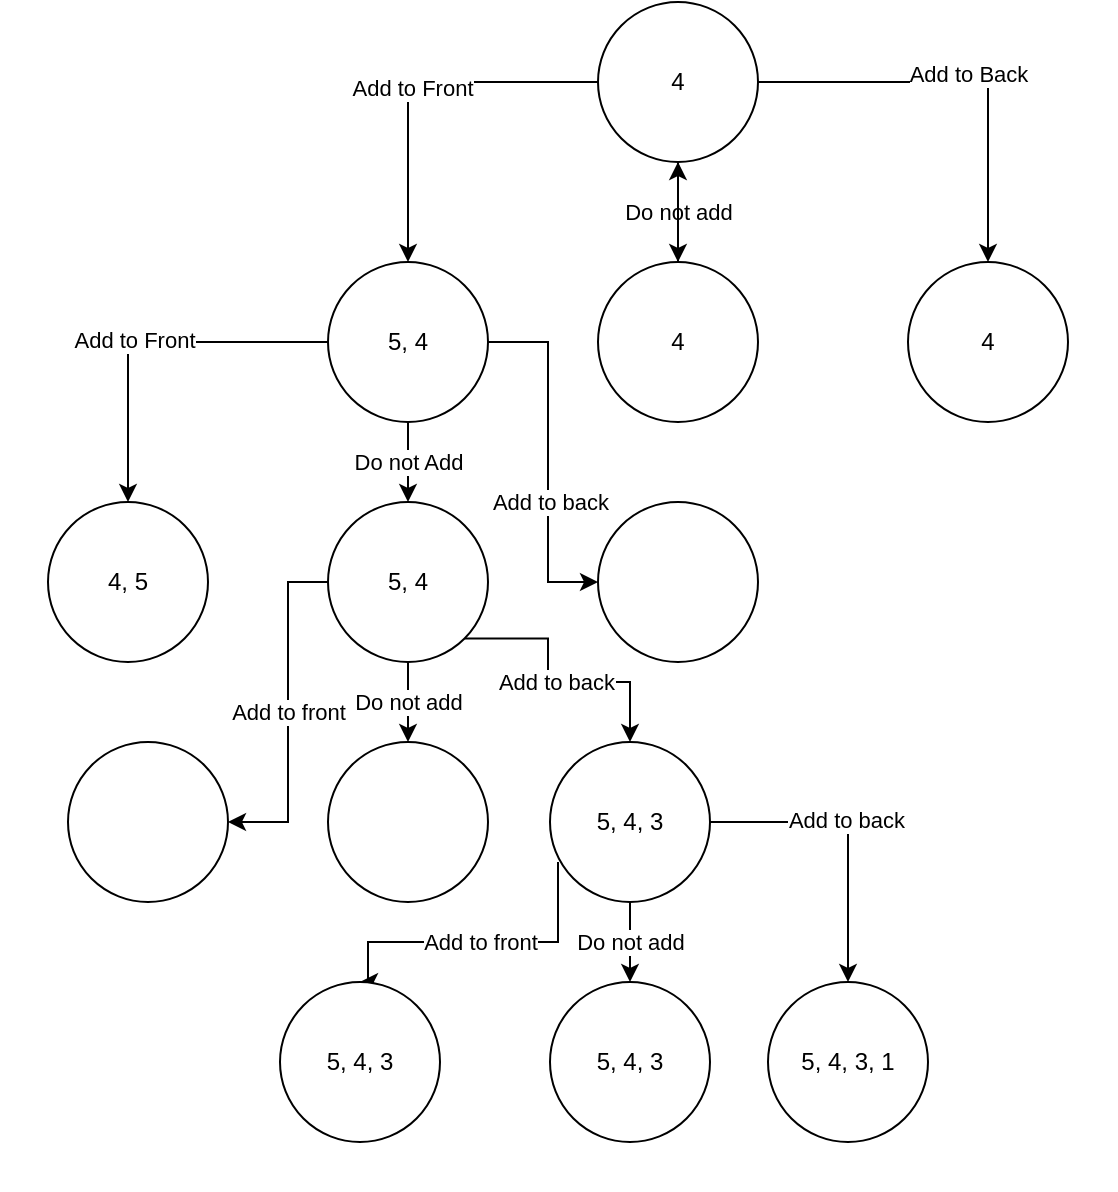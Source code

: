 <mxfile version="15.3.0" type="device"><diagram id="IHXcwVFMMdgeA_3OxnaF" name="Page-1"><mxGraphModel dx="868" dy="482" grid="1" gridSize="10" guides="1" tooltips="1" connect="1" arrows="1" fold="1" page="1" pageScale="1" pageWidth="850" pageHeight="1100" math="0" shadow="0"><root><mxCell id="0"/><mxCell id="1" parent="0"/><mxCell id="N8__dncogPtE2A-ZlNMH-4" value="" style="edgeStyle=orthogonalEdgeStyle;rounded=0;orthogonalLoop=1;jettySize=auto;html=1;" edge="1" parent="1" source="N8__dncogPtE2A-ZlNMH-1" target="N8__dncogPtE2A-ZlNMH-3"><mxGeometry relative="1" as="geometry"/></mxCell><mxCell id="N8__dncogPtE2A-ZlNMH-6" value="Add to Front" style="edgeLabel;html=1;align=center;verticalAlign=middle;resizable=0;points=[];" vertex="1" connectable="0" parent="N8__dncogPtE2A-ZlNMH-4"><mxGeometry x="0.007" y="3" relative="1" as="geometry"><mxPoint as="offset"/></mxGeometry></mxCell><mxCell id="N8__dncogPtE2A-ZlNMH-8" value="" style="edgeStyle=orthogonalEdgeStyle;rounded=0;orthogonalLoop=1;jettySize=auto;html=1;" edge="1" parent="1" source="N8__dncogPtE2A-ZlNMH-1" target="N8__dncogPtE2A-ZlNMH-7"><mxGeometry relative="1" as="geometry"/></mxCell><mxCell id="N8__dncogPtE2A-ZlNMH-9" value="Add to Back" style="edgeLabel;html=1;align=center;verticalAlign=middle;resizable=0;points=[];" vertex="1" connectable="0" parent="N8__dncogPtE2A-ZlNMH-8"><mxGeometry x="0.021" y="4" relative="1" as="geometry"><mxPoint as="offset"/></mxGeometry></mxCell><mxCell id="N8__dncogPtE2A-ZlNMH-11" value="Do not add" style="edgeStyle=orthogonalEdgeStyle;rounded=0;orthogonalLoop=1;jettySize=auto;html=1;" edge="1" parent="1" source="N8__dncogPtE2A-ZlNMH-1" target="N8__dncogPtE2A-ZlNMH-10"><mxGeometry relative="1" as="geometry"/></mxCell><mxCell id="N8__dncogPtE2A-ZlNMH-1" value="4" style="ellipse;whiteSpace=wrap;html=1;aspect=fixed;" vertex="1" parent="1"><mxGeometry x="385" y="60" width="80" height="80" as="geometry"/></mxCell><mxCell id="N8__dncogPtE2A-ZlNMH-16" value="" style="edgeStyle=orthogonalEdgeStyle;rounded=0;orthogonalLoop=1;jettySize=auto;html=1;" edge="1" parent="1" source="N8__dncogPtE2A-ZlNMH-3" target="N8__dncogPtE2A-ZlNMH-15"><mxGeometry relative="1" as="geometry"/></mxCell><mxCell id="N8__dncogPtE2A-ZlNMH-17" value="Add to Front" style="edgeLabel;html=1;align=center;verticalAlign=middle;resizable=0;points=[];" vertex="1" connectable="0" parent="N8__dncogPtE2A-ZlNMH-16"><mxGeometry x="0.078" y="-1" relative="1" as="geometry"><mxPoint as="offset"/></mxGeometry></mxCell><mxCell id="N8__dncogPtE2A-ZlNMH-19" value="Do not Add" style="edgeStyle=orthogonalEdgeStyle;rounded=0;orthogonalLoop=1;jettySize=auto;html=1;" edge="1" parent="1" source="N8__dncogPtE2A-ZlNMH-3" target="N8__dncogPtE2A-ZlNMH-18"><mxGeometry relative="1" as="geometry"/></mxCell><mxCell id="N8__dncogPtE2A-ZlNMH-24" style="edgeStyle=orthogonalEdgeStyle;rounded=0;orthogonalLoop=1;jettySize=auto;html=1;" edge="1" parent="1" source="N8__dncogPtE2A-ZlNMH-3" target="N8__dncogPtE2A-ZlNMH-23"><mxGeometry relative="1" as="geometry"><Array as="points"><mxPoint x="360" y="230"/><mxPoint x="360" y="350"/></Array></mxGeometry></mxCell><mxCell id="N8__dncogPtE2A-ZlNMH-25" value="Add to back" style="edgeLabel;html=1;align=center;verticalAlign=middle;resizable=0;points=[];" vertex="1" connectable="0" parent="N8__dncogPtE2A-ZlNMH-24"><mxGeometry x="-0.109" y="-2" relative="1" as="geometry"><mxPoint x="3" y="32" as="offset"/></mxGeometry></mxCell><mxCell id="N8__dncogPtE2A-ZlNMH-3" value="5, 4" style="ellipse;whiteSpace=wrap;html=1;aspect=fixed;" vertex="1" parent="1"><mxGeometry x="250" y="190" width="80" height="80" as="geometry"/></mxCell><mxCell id="N8__dncogPtE2A-ZlNMH-7" value="4" style="ellipse;whiteSpace=wrap;html=1;aspect=fixed;" vertex="1" parent="1"><mxGeometry x="540" y="190" width="80" height="80" as="geometry"/></mxCell><mxCell id="N8__dncogPtE2A-ZlNMH-12" value="" style="edgeStyle=orthogonalEdgeStyle;rounded=0;orthogonalLoop=1;jettySize=auto;html=1;" edge="1" parent="1" source="N8__dncogPtE2A-ZlNMH-10" target="N8__dncogPtE2A-ZlNMH-1"><mxGeometry relative="1" as="geometry"/></mxCell><mxCell id="N8__dncogPtE2A-ZlNMH-10" value="4" style="ellipse;whiteSpace=wrap;html=1;aspect=fixed;" vertex="1" parent="1"><mxGeometry x="385" y="190" width="80" height="80" as="geometry"/></mxCell><mxCell id="N8__dncogPtE2A-ZlNMH-13" value="" style="shape=image;html=1;verticalAlign=top;verticalLabelPosition=bottom;labelBackgroundColor=#ffffff;imageAspect=0;aspect=fixed;image=https://cdn4.iconfinder.com/data/icons/feather/24/x-128.png" vertex="1" parent="1"><mxGeometry x="361" y="166" width="128" height="128" as="geometry"/></mxCell><mxCell id="N8__dncogPtE2A-ZlNMH-14" value="" style="shape=image;html=1;verticalAlign=top;verticalLabelPosition=bottom;labelBackgroundColor=#ffffff;imageAspect=0;aspect=fixed;image=https://cdn4.iconfinder.com/data/icons/feather/24/x-128.png" vertex="1" parent="1"><mxGeometry x="516" y="166" width="128" height="128" as="geometry"/></mxCell><mxCell id="N8__dncogPtE2A-ZlNMH-15" value="4, 5" style="ellipse;whiteSpace=wrap;html=1;aspect=fixed;" vertex="1" parent="1"><mxGeometry x="110" y="310" width="80" height="80" as="geometry"/></mxCell><mxCell id="N8__dncogPtE2A-ZlNMH-36" value="Add to front" style="edgeStyle=orthogonalEdgeStyle;rounded=0;orthogonalLoop=1;jettySize=auto;html=1;entryX=1;entryY=0.5;entryDx=0;entryDy=0;" edge="1" parent="1" source="N8__dncogPtE2A-ZlNMH-18" target="N8__dncogPtE2A-ZlNMH-28"><mxGeometry relative="1" as="geometry"><Array as="points"><mxPoint x="230" y="350"/><mxPoint x="230" y="470"/></Array></mxGeometry></mxCell><mxCell id="N8__dncogPtE2A-ZlNMH-38" value="Do not add" style="edgeStyle=orthogonalEdgeStyle;rounded=0;orthogonalLoop=1;jettySize=auto;html=1;entryX=0.5;entryY=0;entryDx=0;entryDy=0;" edge="1" parent="1" source="N8__dncogPtE2A-ZlNMH-18" target="N8__dncogPtE2A-ZlNMH-31"><mxGeometry relative="1" as="geometry"/></mxCell><mxCell id="N8__dncogPtE2A-ZlNMH-39" value="Add to back" style="edgeStyle=orthogonalEdgeStyle;rounded=0;orthogonalLoop=1;jettySize=auto;html=1;entryX=0.5;entryY=0;entryDx=0;entryDy=0;exitX=1;exitY=1;exitDx=0;exitDy=0;" edge="1" parent="1" source="N8__dncogPtE2A-ZlNMH-18" target="N8__dncogPtE2A-ZlNMH-33"><mxGeometry relative="1" as="geometry"><Array as="points"><mxPoint x="360" y="378"/><mxPoint x="360" y="400"/><mxPoint x="401" y="400"/></Array></mxGeometry></mxCell><mxCell id="N8__dncogPtE2A-ZlNMH-18" value="5, 4" style="ellipse;whiteSpace=wrap;html=1;aspect=fixed;" vertex="1" parent="1"><mxGeometry x="250" y="310" width="80" height="80" as="geometry"/></mxCell><mxCell id="N8__dncogPtE2A-ZlNMH-23" value="" style="ellipse;whiteSpace=wrap;html=1;aspect=fixed;" vertex="1" parent="1"><mxGeometry x="385" y="310" width="80" height="80" as="geometry"/></mxCell><mxCell id="N8__dncogPtE2A-ZlNMH-26" value="" style="shape=image;html=1;verticalAlign=top;verticalLabelPosition=bottom;labelBackgroundColor=#ffffff;imageAspect=0;aspect=fixed;image=https://cdn4.iconfinder.com/data/icons/feather/24/x-128.png" vertex="1" parent="1"><mxGeometry x="86" y="286" width="128" height="128" as="geometry"/></mxCell><mxCell id="N8__dncogPtE2A-ZlNMH-27" value="" style="shape=image;html=1;verticalAlign=top;verticalLabelPosition=bottom;labelBackgroundColor=#ffffff;imageAspect=0;aspect=fixed;image=https://cdn4.iconfinder.com/data/icons/feather/24/x-128.png" vertex="1" parent="1"><mxGeometry x="361" y="286" width="128" height="128" as="geometry"/></mxCell><mxCell id="N8__dncogPtE2A-ZlNMH-28" value="" style="ellipse;whiteSpace=wrap;html=1;aspect=fixed;" vertex="1" parent="1"><mxGeometry x="120" y="430" width="80" height="80" as="geometry"/></mxCell><mxCell id="N8__dncogPtE2A-ZlNMH-31" value="" style="ellipse;whiteSpace=wrap;html=1;aspect=fixed;" vertex="1" parent="1"><mxGeometry x="250" y="430" width="80" height="80" as="geometry"/></mxCell><mxCell id="N8__dncogPtE2A-ZlNMH-43" value="Add to front" style="edgeStyle=orthogonalEdgeStyle;rounded=0;orthogonalLoop=1;jettySize=auto;html=1;exitX=0.05;exitY=0.75;exitDx=0;exitDy=0;exitPerimeter=0;entryX=0.5;entryY=0;entryDx=0;entryDy=0;" edge="1" parent="1" source="N8__dncogPtE2A-ZlNMH-33" target="N8__dncogPtE2A-ZlNMH-42"><mxGeometry relative="1" as="geometry"><Array as="points"><mxPoint x="365" y="530"/><mxPoint x="270" y="530"/><mxPoint x="270" y="550"/></Array></mxGeometry></mxCell><mxCell id="N8__dncogPtE2A-ZlNMH-45" value="Do not add" style="edgeStyle=orthogonalEdgeStyle;rounded=0;orthogonalLoop=1;jettySize=auto;html=1;" edge="1" parent="1" source="N8__dncogPtE2A-ZlNMH-33" target="N8__dncogPtE2A-ZlNMH-44"><mxGeometry relative="1" as="geometry"/></mxCell><mxCell id="N8__dncogPtE2A-ZlNMH-47" value="" style="edgeStyle=orthogonalEdgeStyle;rounded=0;orthogonalLoop=1;jettySize=auto;html=1;" edge="1" parent="1" source="N8__dncogPtE2A-ZlNMH-33" target="N8__dncogPtE2A-ZlNMH-46"><mxGeometry relative="1" as="geometry"/></mxCell><mxCell id="N8__dncogPtE2A-ZlNMH-48" value="Add to back" style="edgeLabel;html=1;align=center;verticalAlign=middle;resizable=0;points=[];" vertex="1" connectable="0" parent="N8__dncogPtE2A-ZlNMH-47"><mxGeometry x="-0.087" y="1" relative="1" as="geometry"><mxPoint as="offset"/></mxGeometry></mxCell><mxCell id="N8__dncogPtE2A-ZlNMH-33" value="5, 4, 3" style="ellipse;whiteSpace=wrap;html=1;aspect=fixed;" vertex="1" parent="1"><mxGeometry x="361" y="430" width="80" height="80" as="geometry"/></mxCell><mxCell id="N8__dncogPtE2A-ZlNMH-40" value="" style="shape=image;html=1;verticalAlign=top;verticalLabelPosition=bottom;labelBackgroundColor=#ffffff;imageAspect=0;aspect=fixed;image=https://cdn4.iconfinder.com/data/icons/feather/24/x-128.png" vertex="1" parent="1"><mxGeometry x="96" y="406" width="128" height="128" as="geometry"/></mxCell><mxCell id="N8__dncogPtE2A-ZlNMH-41" value="" style="shape=image;html=1;verticalAlign=top;verticalLabelPosition=bottom;labelBackgroundColor=#ffffff;imageAspect=0;aspect=fixed;image=https://cdn4.iconfinder.com/data/icons/feather/24/x-128.png" vertex="1" parent="1"><mxGeometry x="226" y="406" width="128" height="128" as="geometry"/></mxCell><mxCell id="N8__dncogPtE2A-ZlNMH-42" value="5, 4, 3" style="ellipse;whiteSpace=wrap;html=1;aspect=fixed;" vertex="1" parent="1"><mxGeometry x="226" y="550" width="80" height="80" as="geometry"/></mxCell><mxCell id="N8__dncogPtE2A-ZlNMH-44" value="5, 4, 3" style="ellipse;whiteSpace=wrap;html=1;aspect=fixed;" vertex="1" parent="1"><mxGeometry x="361" y="550" width="80" height="80" as="geometry"/></mxCell><mxCell id="N8__dncogPtE2A-ZlNMH-46" value="5, 4, 3, 1" style="ellipse;whiteSpace=wrap;html=1;aspect=fixed;" vertex="1" parent="1"><mxGeometry x="470" y="550" width="80" height="80" as="geometry"/></mxCell><mxCell id="N8__dncogPtE2A-ZlNMH-49" value="" style="shape=image;html=1;verticalAlign=top;verticalLabelPosition=bottom;labelBackgroundColor=#ffffff;imageAspect=0;aspect=fixed;image=https://cdn4.iconfinder.com/data/icons/feather/24/x-128.png" vertex="1" parent="1"><mxGeometry x="202" y="526" width="128" height="128" as="geometry"/></mxCell><mxCell id="N8__dncogPtE2A-ZlNMH-50" value="" style="shape=image;html=1;verticalAlign=top;verticalLabelPosition=bottom;labelBackgroundColor=#ffffff;imageAspect=0;aspect=fixed;image=https://cdn4.iconfinder.com/data/icons/feather/24/x-128.png" vertex="1" parent="1"><mxGeometry x="337" y="526" width="128" height="128" as="geometry"/></mxCell></root></mxGraphModel></diagram></mxfile>